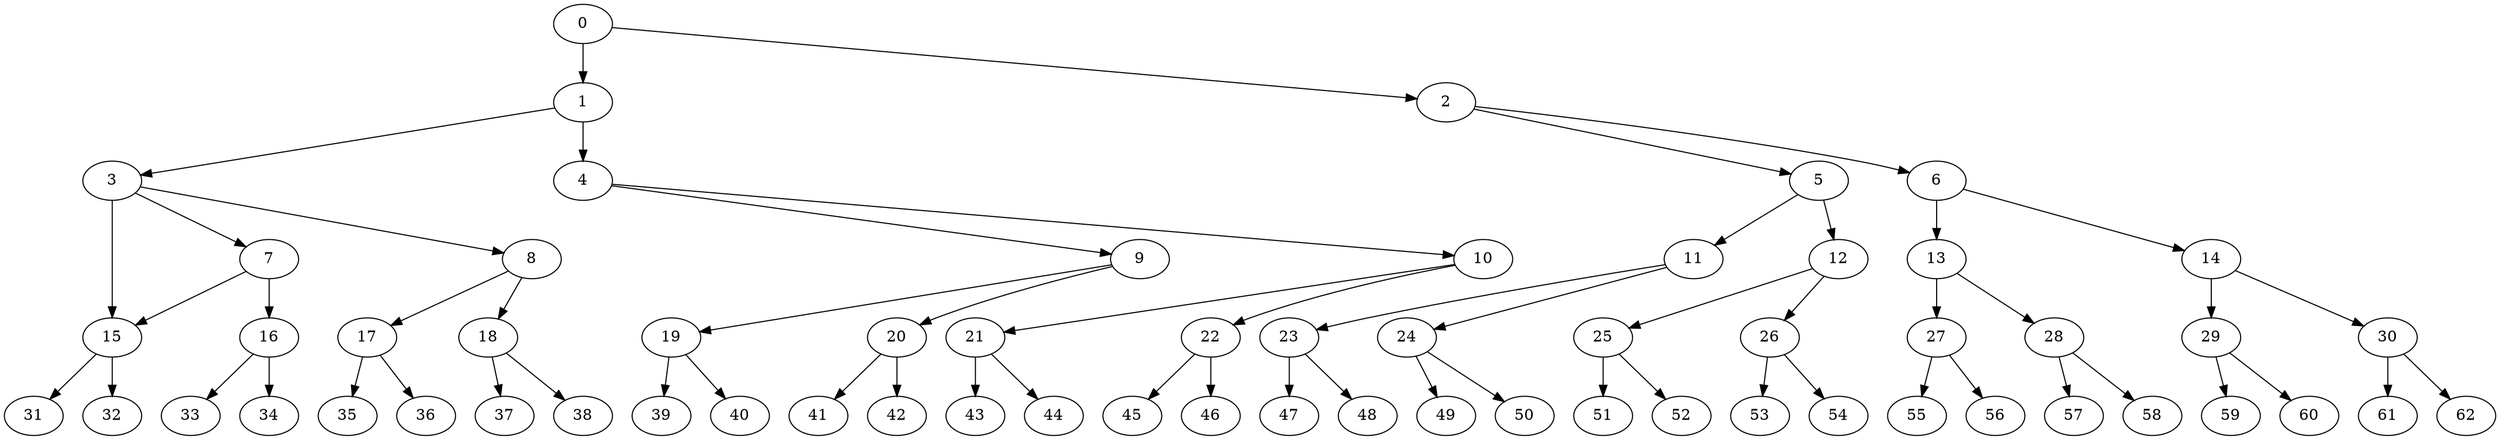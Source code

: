 digraph G {
    0;
    1;
    2;
    3;
    4;
    5;
    6;
    7;
    8;
    15;
    9;
    10;
    11;
    12;
    13;
    14;
    16;
    17;
    18;
    31;
    32;
    19;
    20;
    21;
    22;
    23;
    24;
    25;
    26;
    27;
    28;
    29;
    30;
    33;
    34;
    35;
    36;
    37;
    38;
    39;
    40;
    41;
    42;
    43;
    44;
    45;
    46;
    47;
    48;
    49;
    50;
    51;
    52;
    53;
    54;
    55;
    56;
    57;
    58;
    59;
    60;
    61;
    62;
    0 -> 1 [weight=2];
    0 -> 2 [weight=0];
    1 -> 3 [weight=0];
    1 -> 4 [weight=1];
    2 -> 5 [weight=0];
    2 -> 6 [weight=0];
    3 -> 7 [weight=0];
    3 -> 8 [weight=0];
    3 -> 15 [weight=1];
    4 -> 9 [weight=0];
    4 -> 10 [weight=0];
    5 -> 11 [weight=0];
    5 -> 12 [weight=0];
    6 -> 13 [weight=1];
    6 -> 14 [weight=0];
    7 -> 15 [weight=0];
    7 -> 16 [weight=2];
    8 -> 17 [weight=0];
    8 -> 18 [weight=0];
    15 -> 31 [weight=0];
    15 -> 32 [weight=1];
    9 -> 19 [weight=0];
    9 -> 20 [weight=0];
    10 -> 21 [weight=0];
    10 -> 22 [weight=0];
    11 -> 23 [weight=0];
    11 -> 24 [weight=0];
    12 -> 25 [weight=0];
    12 -> 26 [weight=0];
    13 -> 27 [weight=3];
    13 -> 28 [weight=1];
    14 -> 29 [weight=2];
    14 -> 30 [weight=0];
    16 -> 33 [weight=0];
    16 -> 34 [weight=1];
    17 -> 35 [weight=0];
    17 -> 36 [weight=0];
    18 -> 37 [weight=0];
    18 -> 38 [weight=0];
    19 -> 39 [weight=0];
    19 -> 40 [weight=0];
    20 -> 41 [weight=0];
    20 -> 42 [weight=1];
    21 -> 43 [weight=0];
    21 -> 44 [weight=0];
    22 -> 45 [weight=0];
    22 -> 46 [weight=1];
    23 -> 47 [weight=0];
    23 -> 48 [weight=0];
    24 -> 49 [weight=0];
    24 -> 50 [weight=0];
    25 -> 51 [weight=1];
    25 -> 52 [weight=0];
    26 -> 53 [weight=0];
    26 -> 54 [weight=0];
    27 -> 55 [weight=1];
    27 -> 56 [weight=0];
    28 -> 57 [weight=0];
    28 -> 58 [weight=1];
    29 -> 59 [weight=0];
    29 -> 60 [weight=0];
    30 -> 61 [weight=1];
    30 -> 62 [weight=0];
}

